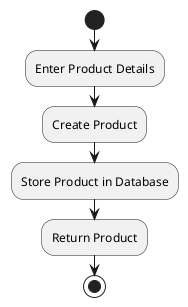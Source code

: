 @startuml
start
:Enter Product Details;
:Create Product;
:Store Product in Database;
:Return Product;
stop
@enduml
